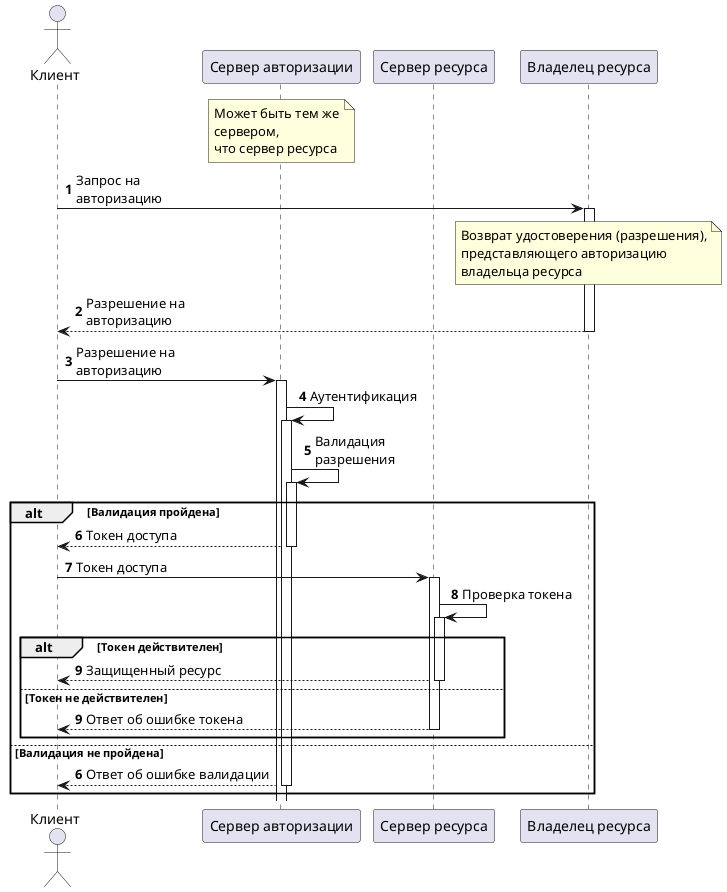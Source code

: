 ﻿@startuml

autonumber
autoactivate on

actor Клиент as client
participant "Сервер авторизации" as auth_server
note over of auth_server
Может быть тем же
сервером,
что сервер ресурса
end note
participant "Сервер ресурса" as resource_server
participant "Владелец ресурса" as resource_owner

client -> resource_owner: Запрос на\nавторизацию
note over of resource_owner
Возврат удостоверения (разрешения),
представляющего авторизацию
владельца ресурса
end note
return Разрешение на\nавторизацию

client -> auth_server: Разрешение на\nавторизацию
auth_server -> auth_server: Аутентификация
auth_server -> auth_server: Валидация\nразрешения

alt Валидация пройдена
    auth_server --> client: Токен доступа
    
    client -> resource_server: Токен доступа
    resource_server -> resource_server: Проверка токена
    alt Токен действителен
        resource_server --> client: Защищенный ресурс
    else Токен не действителен
        autonumber 9
        resource_server --> client: Ответ об ошибке токена
    end
else Валидация не пройдена
    autonumber 6
    auth_server --> client: Ответ об ошибке валидации
end


@enduml